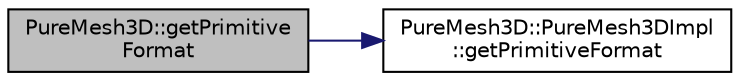 digraph "PureMesh3D::getPrimitiveFormat"
{
 // LATEX_PDF_SIZE
  edge [fontname="Helvetica",fontsize="10",labelfontname="Helvetica",labelfontsize="10"];
  node [fontname="Helvetica",fontsize="10",shape=record];
  rankdir="LR";
  Node1 [label="PureMesh3D::getPrimitive\lFormat",height=0.2,width=0.4,color="black", fillcolor="grey75", style="filled", fontcolor="black",tooltip="Gets the primitives' format."];
  Node1 -> Node2 [color="midnightblue",fontsize="10",style="solid",fontname="Helvetica"];
  Node2 [label="PureMesh3D::PureMesh3DImpl\l::getPrimitiveFormat",height=0.2,width=0.4,color="black", fillcolor="white", style="filled",URL="$class_pure_mesh3_d_1_1_pure_mesh3_d_impl.html#a5add8675cae55df4a1916e0754dd93cb",tooltip=" "];
}
